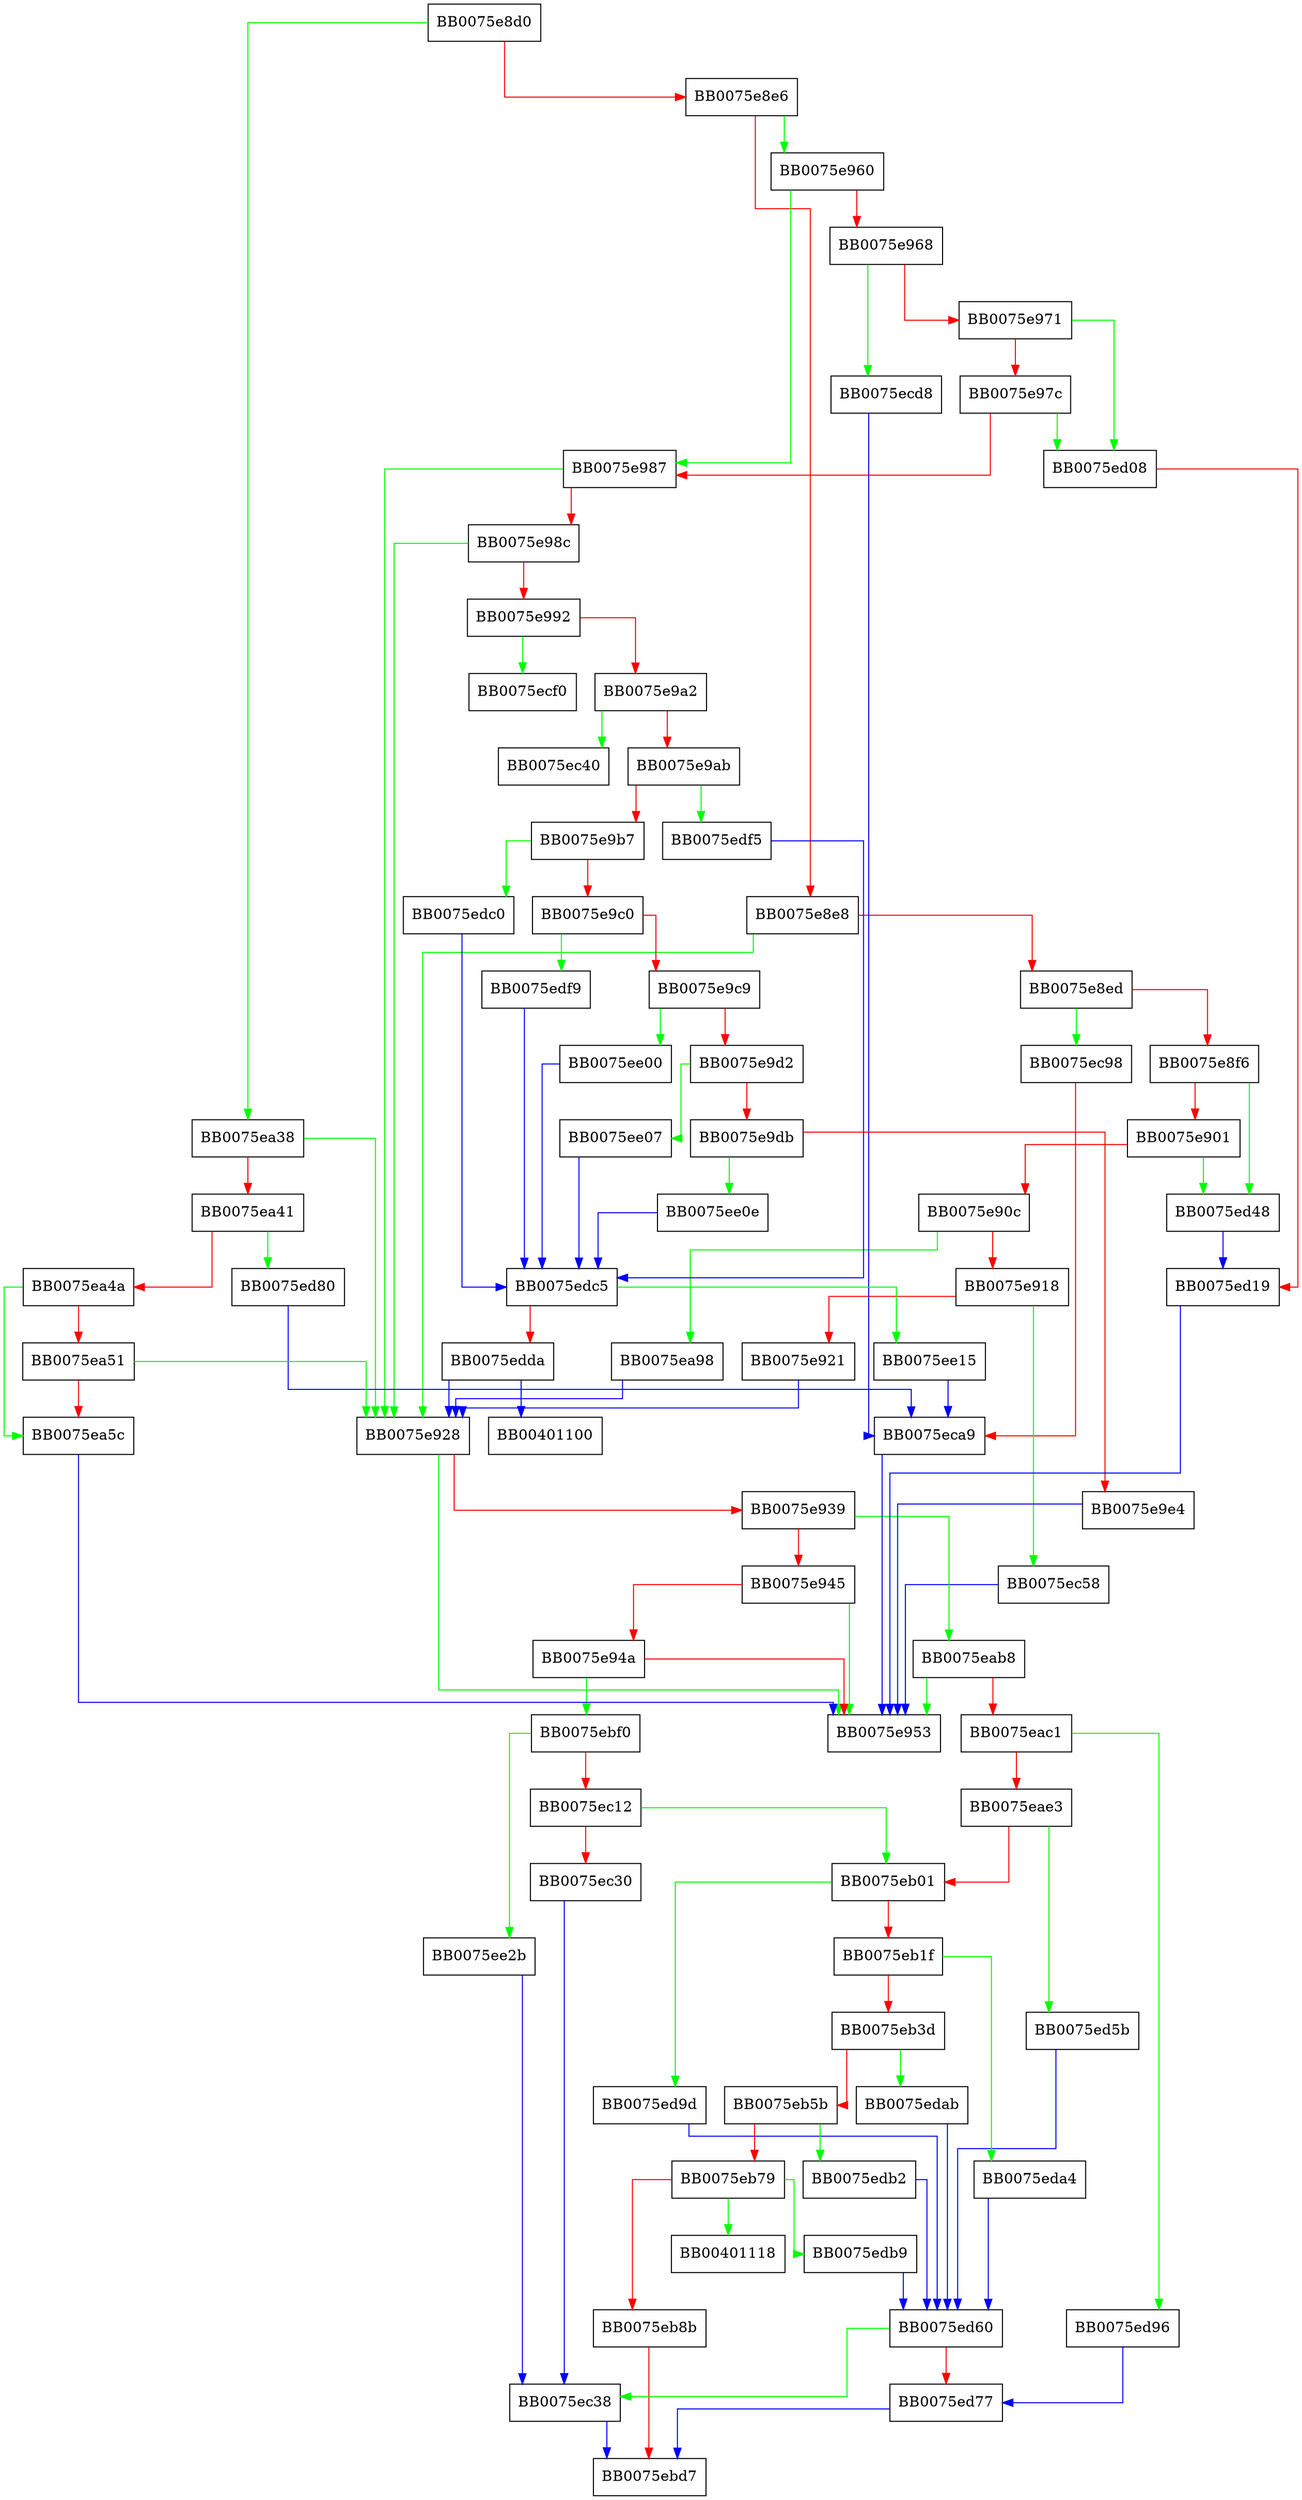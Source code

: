 digraph fix_rsa_padding_mode {
  node [shape="box"];
  graph [splines=ortho];
  BB0075e8d0 -> BB0075ea38 [color="green"];
  BB0075e8d0 -> BB0075e8e6 [color="red"];
  BB0075e8e6 -> BB0075e960 [color="green"];
  BB0075e8e6 -> BB0075e8e8 [color="red"];
  BB0075e8e8 -> BB0075e928 [color="green"];
  BB0075e8e8 -> BB0075e8ed [color="red"];
  BB0075e8ed -> BB0075ec98 [color="green"];
  BB0075e8ed -> BB0075e8f6 [color="red"];
  BB0075e8f6 -> BB0075ed48 [color="green"];
  BB0075e8f6 -> BB0075e901 [color="red"];
  BB0075e901 -> BB0075ed48 [color="green"];
  BB0075e901 -> BB0075e90c [color="red"];
  BB0075e90c -> BB0075ea98 [color="green"];
  BB0075e90c -> BB0075e918 [color="red"];
  BB0075e918 -> BB0075ec58 [color="green"];
  BB0075e918 -> BB0075e921 [color="red"];
  BB0075e921 -> BB0075e928 [color="blue"];
  BB0075e928 -> BB0075e953 [color="green"];
  BB0075e928 -> BB0075e939 [color="red"];
  BB0075e939 -> BB0075eab8 [color="green"];
  BB0075e939 -> BB0075e945 [color="red"];
  BB0075e945 -> BB0075e953 [color="green"];
  BB0075e945 -> BB0075e94a [color="red"];
  BB0075e94a -> BB0075ebf0 [color="green"];
  BB0075e94a -> BB0075e953 [color="red"];
  BB0075e960 -> BB0075e987 [color="green"];
  BB0075e960 -> BB0075e968 [color="red"];
  BB0075e968 -> BB0075ecd8 [color="green"];
  BB0075e968 -> BB0075e971 [color="red"];
  BB0075e971 -> BB0075ed08 [color="green"];
  BB0075e971 -> BB0075e97c [color="red"];
  BB0075e97c -> BB0075ed08 [color="green"];
  BB0075e97c -> BB0075e987 [color="red"];
  BB0075e987 -> BB0075e928 [color="green"];
  BB0075e987 -> BB0075e98c [color="red"];
  BB0075e98c -> BB0075e928 [color="green"];
  BB0075e98c -> BB0075e992 [color="red"];
  BB0075e992 -> BB0075ecf0 [color="green"];
  BB0075e992 -> BB0075e9a2 [color="red"];
  BB0075e9a2 -> BB0075ec40 [color="green"];
  BB0075e9a2 -> BB0075e9ab [color="red"];
  BB0075e9ab -> BB0075edf5 [color="green"];
  BB0075e9ab -> BB0075e9b7 [color="red"];
  BB0075e9b7 -> BB0075edc0 [color="green"];
  BB0075e9b7 -> BB0075e9c0 [color="red"];
  BB0075e9c0 -> BB0075edf9 [color="green"];
  BB0075e9c0 -> BB0075e9c9 [color="red"];
  BB0075e9c9 -> BB0075ee00 [color="green"];
  BB0075e9c9 -> BB0075e9d2 [color="red"];
  BB0075e9d2 -> BB0075ee07 [color="green"];
  BB0075e9d2 -> BB0075e9db [color="red"];
  BB0075e9db -> BB0075ee0e [color="green"];
  BB0075e9db -> BB0075e9e4 [color="red"];
  BB0075e9e4 -> BB0075e953 [color="blue"];
  BB0075ea38 -> BB0075e928 [color="green"];
  BB0075ea38 -> BB0075ea41 [color="red"];
  BB0075ea41 -> BB0075ed80 [color="green"];
  BB0075ea41 -> BB0075ea4a [color="red"];
  BB0075ea4a -> BB0075ea5c [color="green"];
  BB0075ea4a -> BB0075ea51 [color="red"];
  BB0075ea51 -> BB0075e928 [color="green"];
  BB0075ea51 -> BB0075ea5c [color="red"];
  BB0075ea5c -> BB0075e953 [color="blue"];
  BB0075ea98 -> BB0075e928 [color="blue"];
  BB0075eab8 -> BB0075e953 [color="green"];
  BB0075eab8 -> BB0075eac1 [color="red"];
  BB0075eac1 -> BB0075ed96 [color="green"];
  BB0075eac1 -> BB0075eae3 [color="red"];
  BB0075eae3 -> BB0075ed5b [color="green"];
  BB0075eae3 -> BB0075eb01 [color="red"];
  BB0075eb01 -> BB0075ed9d [color="green"];
  BB0075eb01 -> BB0075eb1f [color="red"];
  BB0075eb1f -> BB0075eda4 [color="green"];
  BB0075eb1f -> BB0075eb3d [color="red"];
  BB0075eb3d -> BB0075edab [color="green"];
  BB0075eb3d -> BB0075eb5b [color="red"];
  BB0075eb5b -> BB0075edb2 [color="green"];
  BB0075eb5b -> BB0075eb79 [color="red"];
  BB0075eb79 -> BB00401118 [color="green"];
  BB0075eb79 -> BB0075edb9 [color="green"];
  BB0075eb79 -> BB0075eb8b [color="red"];
  BB0075eb8b -> BB0075ebd7 [color="red"];
  BB0075ebf0 -> BB0075ee2b [color="green"];
  BB0075ebf0 -> BB0075ec12 [color="red"];
  BB0075ec12 -> BB0075eb01 [color="green"];
  BB0075ec12 -> BB0075ec30 [color="red"];
  BB0075ec30 -> BB0075ec38 [color="blue"];
  BB0075ec38 -> BB0075ebd7 [color="blue"];
  BB0075ec58 -> BB0075e953 [color="blue"];
  BB0075ec98 -> BB0075eca9 [color="red"];
  BB0075eca9 -> BB0075e953 [color="blue"];
  BB0075ecd8 -> BB0075eca9 [color="blue"];
  BB0075ed08 -> BB0075ed19 [color="red"];
  BB0075ed19 -> BB0075e953 [color="blue"];
  BB0075ed48 -> BB0075ed19 [color="blue"];
  BB0075ed5b -> BB0075ed60 [color="blue"];
  BB0075ed60 -> BB0075ec38 [color="green"];
  BB0075ed60 -> BB0075ed77 [color="red"];
  BB0075ed77 -> BB0075ebd7 [color="blue"];
  BB0075ed80 -> BB0075eca9 [color="blue"];
  BB0075ed96 -> BB0075ed77 [color="blue"];
  BB0075ed9d -> BB0075ed60 [color="blue"];
  BB0075eda4 -> BB0075ed60 [color="blue"];
  BB0075edab -> BB0075ed60 [color="blue"];
  BB0075edb2 -> BB0075ed60 [color="blue"];
  BB0075edb9 -> BB0075ed60 [color="blue"];
  BB0075edc0 -> BB0075edc5 [color="blue"];
  BB0075edc5 -> BB0075ee15 [color="green"];
  BB0075edc5 -> BB0075edda [color="red"];
  BB0075edda -> BB00401100 [color="blue"];
  BB0075edda -> BB0075e928 [color="blue"];
  BB0075edf5 -> BB0075edc5 [color="blue"];
  BB0075edf9 -> BB0075edc5 [color="blue"];
  BB0075ee00 -> BB0075edc5 [color="blue"];
  BB0075ee07 -> BB0075edc5 [color="blue"];
  BB0075ee0e -> BB0075edc5 [color="blue"];
  BB0075ee15 -> BB0075eca9 [color="blue"];
  BB0075ee2b -> BB0075ec38 [color="blue"];
}